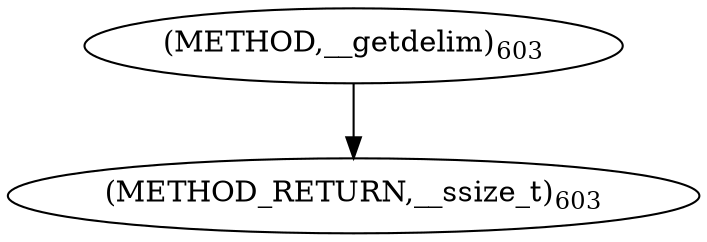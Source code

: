 digraph "__getdelim" {  
"73870" [label = <(METHOD,__getdelim)<SUB>603</SUB>> ]
"73875" [label = <(METHOD_RETURN,__ssize_t)<SUB>603</SUB>> ]
  "73870" -> "73875" 
}
